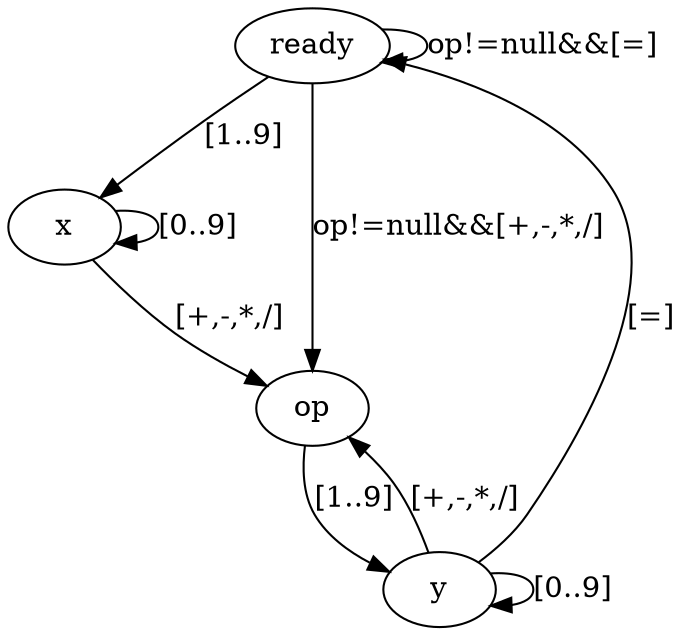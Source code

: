 digraph G {
    ready->x[label="[1..9]"];
    x->x[label="[0..9]"];
    x->op[label="[+,-,*,/]"];
    op->y[label="[1..9]"];
    y->y[label="[0..9]"];
    y->op[label="[+,-,*,/]"];
    y->ready[label="[=]"];
    ready->op[label="op!=null&&[+,-,*,/]"];
    ready->ready[label="op!=null&&[=]"];
}
